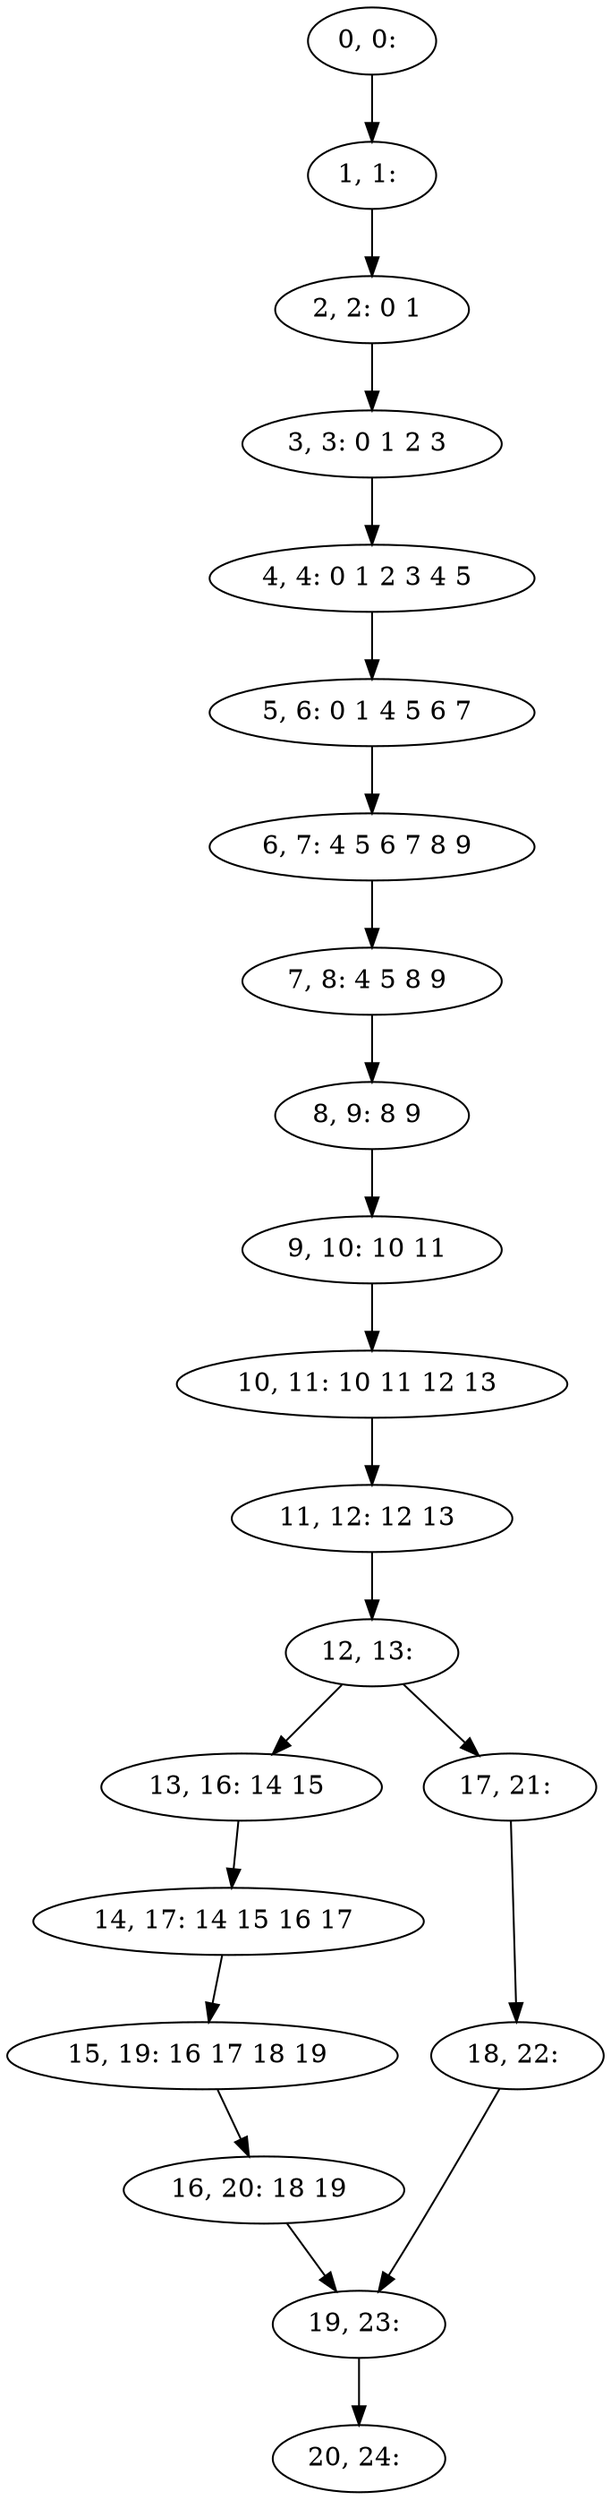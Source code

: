 digraph G {
0[label="0, 0: "];
1[label="1, 1: "];
2[label="2, 2: 0 1 "];
3[label="3, 3: 0 1 2 3 "];
4[label="4, 4: 0 1 2 3 4 5 "];
5[label="5, 6: 0 1 4 5 6 7 "];
6[label="6, 7: 4 5 6 7 8 9 "];
7[label="7, 8: 4 5 8 9 "];
8[label="8, 9: 8 9 "];
9[label="9, 10: 10 11 "];
10[label="10, 11: 10 11 12 13 "];
11[label="11, 12: 12 13 "];
12[label="12, 13: "];
13[label="13, 16: 14 15 "];
14[label="14, 17: 14 15 16 17 "];
15[label="15, 19: 16 17 18 19 "];
16[label="16, 20: 18 19 "];
17[label="17, 21: "];
18[label="18, 22: "];
19[label="19, 23: "];
20[label="20, 24: "];
0->1 ;
1->2 ;
2->3 ;
3->4 ;
4->5 ;
5->6 ;
6->7 ;
7->8 ;
8->9 ;
9->10 ;
10->11 ;
11->12 ;
12->13 ;
12->17 ;
13->14 ;
14->15 ;
15->16 ;
16->19 ;
17->18 ;
18->19 ;
19->20 ;
}
